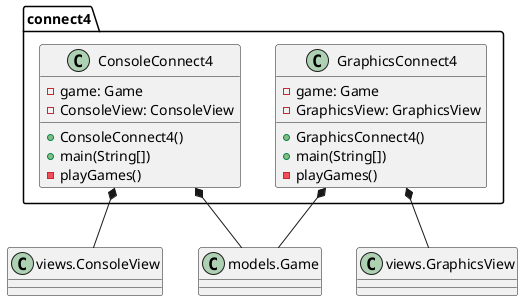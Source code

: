 @startuml connect4.connect4

class connect4.ConsoleConnect4
class connect4.GraphicsConnect4
class Game as "models.Game"
class ConsoleView as "views.ConsoleView"
class GraphicsView as "views.GraphicsView"

ConsoleConnect4 *-- Game
ConsoleConnect4 *-- ConsoleView

GraphicsConnect4 *-- Game
GraphicsConnect4 *-- GraphicsView

ConsoleConnect4 : -game: Game
ConsoleConnect4 : -ConsoleView: ConsoleView
ConsoleConnect4 : +ConsoleConnect4()
ConsoleConnect4 : + main(String[])
ConsoleConnect4 : -playGames()

GraphicsConnect4 : -game: Game
GraphicsConnect4 : -GraphicsView: GraphicsView
GraphicsConnect4 : +GraphicsConnect4()
GraphicsConnect4 : + main(String[])
GraphicsConnect4 : -playGames()

@enduml